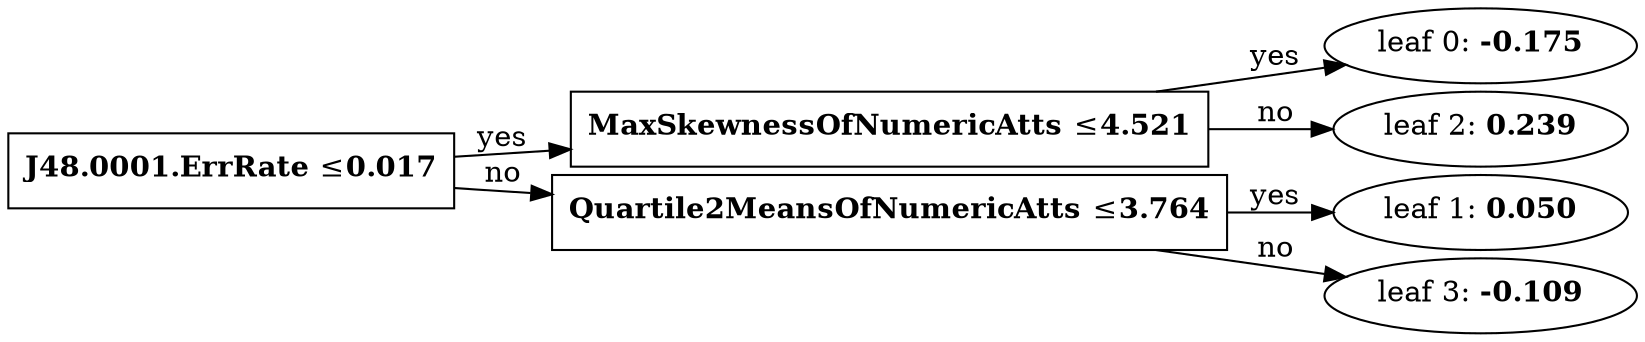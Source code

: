 digraph Tree54 {
	graph [nodesep=0.05 rankdir=LR ranksep=0.3]
	split0 [label=<<B>J48.0001.ErrRate</B> &#8804;<B>0.017</B>> fillcolor=white shape=rectangle style=""]
	split1 [label=<<B>MaxSkewnessOfNumericAtts</B> &#8804;<B>4.521</B>> fillcolor=white shape=rectangle style=""]
	leaf0 [label=<leaf 0: <B>-0.175</B>>]
	split1 -> leaf0 [label=yes]
	leaf2 [label=<leaf 2: <B>0.239</B>>]
	split1 -> leaf2 [label=no]
	split0 -> split1 [label=yes]
	split2 [label=<<B>Quartile2MeansOfNumericAtts</B> &#8804;<B>3.764</B>> fillcolor=white shape=rectangle style=""]
	leaf1 [label=<leaf 1: <B>0.050</B>>]
	split2 -> leaf1 [label=yes]
	leaf3 [label=<leaf 3: <B>-0.109</B>>]
	split2 -> leaf3 [label=no]
	split0 -> split2 [label=no]
}
